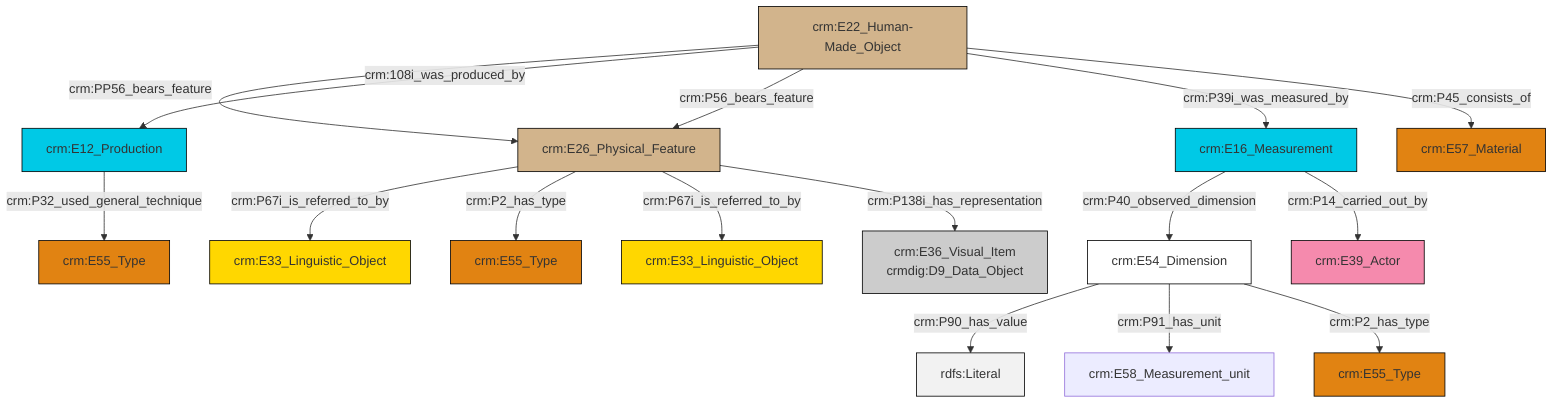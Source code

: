 graph TD
classDef Literal fill:#f2f2f2,stroke:#000000;
classDef CRM_Entity fill:#FFFFFF,stroke:#000000;
classDef Temporal_Entity fill:#00C9E6, stroke:#000000;
classDef Type fill:#E18312, stroke:#000000;
classDef Time-Span fill:#2C9C91, stroke:#000000;
classDef Appellation fill:#FFEB7F, stroke:#000000;
classDef Place fill:#008836, stroke:#000000;
classDef Persistent_Item fill:#B266B2, stroke:#000000;
classDef Conceptual_Object fill:#FFD700, stroke:#000000;
classDef Physical_Thing fill:#D2B48C, stroke:#000000;
classDef Actor fill:#f58aad, stroke:#000000;
classDef PC_Classes fill:#4ce600, stroke:#000000;
classDef Multi fill:#cccccc,stroke:#000000;

2["crm:E54_Dimension"]:::CRM_Entity -->|crm:P90_has_value| 4[rdfs:Literal]:::Literal
0["crm:E16_Measurement"]:::Temporal_Entity -->|crm:P40_observed_dimension| 2["crm:E54_Dimension"]:::CRM_Entity
9["crm:E22_Human-Made_Object"]:::Physical_Thing -->|crm:PP56_bears_feature| 10["crm:E26_Physical_Feature"]:::Physical_Thing
5["crm:E12_Production"]:::Temporal_Entity -->|crm:P32_used_general_technique| 11["crm:E55_Type"]:::Type
9["crm:E22_Human-Made_Object"]:::Physical_Thing -->|crm:108i_was_produced_by| 5["crm:E12_Production"]:::Temporal_Entity
10["crm:E26_Physical_Feature"]:::Physical_Thing -->|crm:P67i_is_referred_to_by| 16["crm:E33_Linguistic_Object"]:::Conceptual_Object
9["crm:E22_Human-Made_Object"]:::Physical_Thing -->|crm:P56_bears_feature| 10["crm:E26_Physical_Feature"]:::Physical_Thing
2["crm:E54_Dimension"]:::CRM_Entity -->|crm:P91_has_unit| 14["crm:E58_Measurement_unit"]:::Default
9["crm:E22_Human-Made_Object"]:::Physical_Thing -->|crm:P39i_was_measured_by| 0["crm:E16_Measurement"]:::Temporal_Entity
9["crm:E22_Human-Made_Object"]:::Physical_Thing -->|crm:P45_consists_of| 7["crm:E57_Material"]:::Type
2["crm:E54_Dimension"]:::CRM_Entity -->|crm:P2_has_type| 21["crm:E55_Type"]:::Type
0["crm:E16_Measurement"]:::Temporal_Entity -->|crm:P14_carried_out_by| 22["crm:E39_Actor"]:::Actor
10["crm:E26_Physical_Feature"]:::Physical_Thing -->|crm:P2_has_type| 12["crm:E55_Type"]:::Type
10["crm:E26_Physical_Feature"]:::Physical_Thing -->|crm:P67i_is_referred_to_by| 19["crm:E33_Linguistic_Object"]:::Conceptual_Object
10["crm:E26_Physical_Feature"]:::Physical_Thing -->|crm:P138i_has_representation| 24["crm:E36_Visual_Item<br>crmdig:D9_Data_Object"]:::Multi
